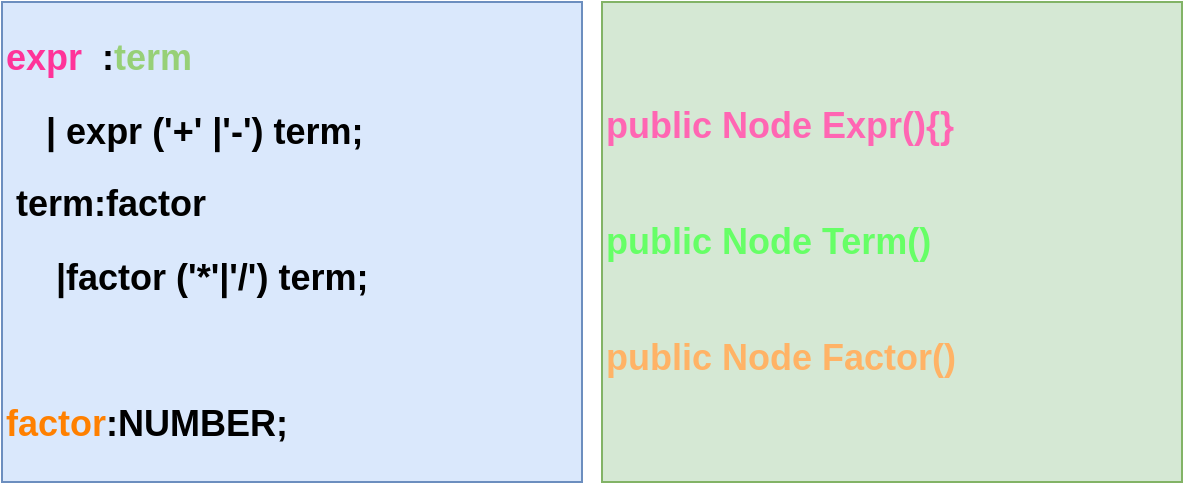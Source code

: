 <mxfile version="14.9.1" type="github">
  <diagram id="AAHXCASsmrZSgbwb5uzF" name="Page-1">
    <mxGraphModel dx="782" dy="436" grid="1" gridSize="10" guides="1" tooltips="1" connect="1" arrows="1" fold="1" page="1" pageScale="1" pageWidth="827" pageHeight="1169" math="0" shadow="0">
      <root>
        <mxCell id="0" />
        <mxCell id="1" parent="0" />
        <mxCell id="_nv_0rigp4KZT1mHG9BW-2" value="&lt;h2&gt;&lt;font color=&quot;#ff3399&quot;&gt;expr&amp;nbsp; &lt;/font&gt;:&lt;font color=&quot;#97d077&quot;&gt;term&lt;/font&gt;&lt;/h2&gt;&lt;h2&gt;&amp;nbsp; &amp;nbsp; | expr (&#39;+&#39; |&#39;-&#39;) term;&lt;/h2&gt;&lt;h2&gt;&amp;nbsp;term:factor&lt;/h2&gt;&lt;h2&gt;&amp;nbsp; &amp;nbsp; &amp;nbsp;|factor (&#39;*&#39;|&#39;/&#39;) term;&lt;/h2&gt;&lt;h2&gt;&lt;br&gt;&lt;/h2&gt;&lt;h2&gt;&lt;font color=&quot;#ff8000&quot;&gt;factor&lt;/font&gt;:NUMBER;&lt;/h2&gt;" style="text;html=1;strokeColor=#6c8ebf;align=left;verticalAlign=middle;whiteSpace=wrap;rounded=0;fillColor=#dae8fc;" vertex="1" parent="1">
          <mxGeometry x="60" y="50" width="290" height="240" as="geometry" />
        </mxCell>
        <mxCell id="_nv_0rigp4KZT1mHG9BW-6" value="&lt;h2&gt;&lt;font color=&quot;#ff66b3&quot;&gt;public Node Expr(){}&lt;/font&gt;&lt;/h2&gt;&lt;h2&gt;&lt;br&gt;&lt;font color=&quot;#66ff66&quot;&gt;public Node Term()&lt;/font&gt;&lt;br&gt;&lt;br&gt;&lt;/h2&gt;&lt;h2&gt;&lt;font color=&quot;#ffb366&quot;&gt;public Node Factor()&lt;/font&gt;&lt;/h2&gt;" style="text;html=1;strokeColor=#82b366;fillColor=#d5e8d4;align=left;verticalAlign=middle;whiteSpace=wrap;rounded=0;" vertex="1" parent="1">
          <mxGeometry x="360" y="50" width="290" height="240" as="geometry" />
        </mxCell>
      </root>
    </mxGraphModel>
  </diagram>
</mxfile>
